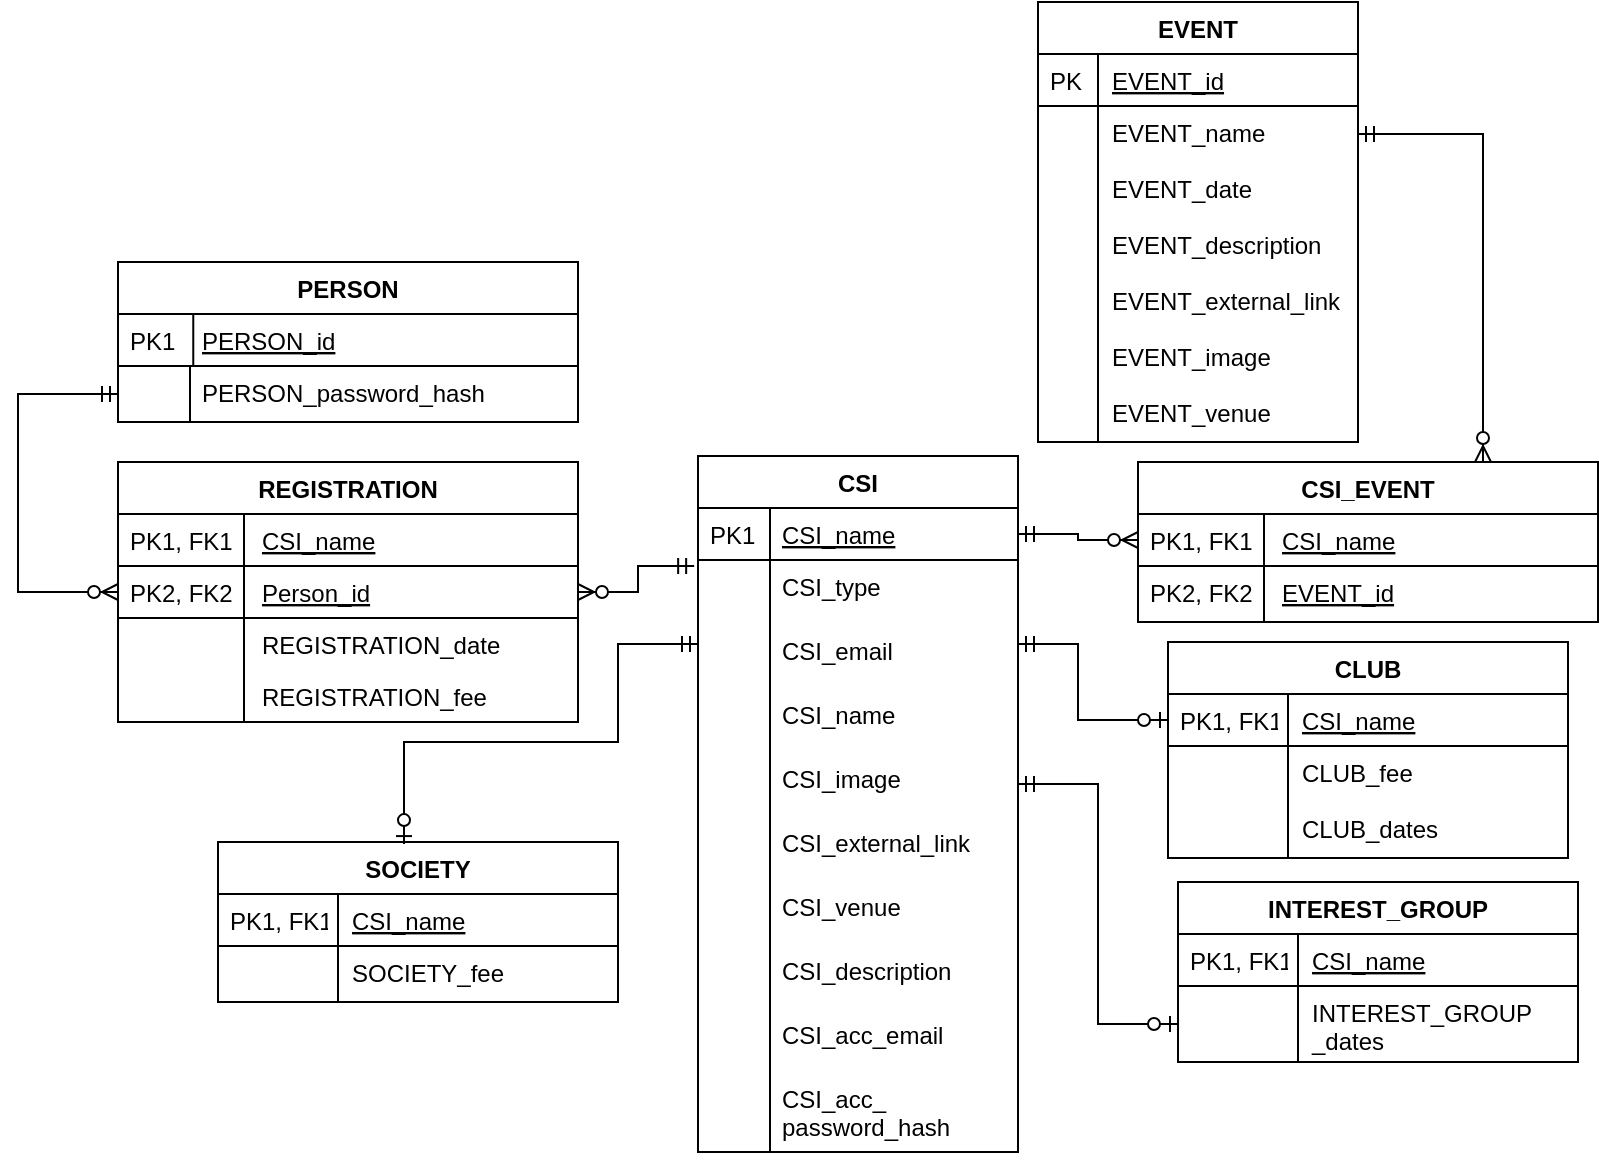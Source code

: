 <mxfile version="12.8.5" type="github">
  <diagram id="C5RBs43oDa-KdzZeNtuy" name="Page-1">
    <mxGraphModel dx="1422" dy="1931" grid="1" gridSize="10" guides="1" tooltips="1" connect="1" arrows="1" fold="1" page="1" pageScale="1" pageWidth="827" pageHeight="1169" math="0" shadow="0">
      <root>
        <mxCell id="WIyWlLk6GJQsqaUBKTNV-0" />
        <mxCell id="WIyWlLk6GJQsqaUBKTNV-1" parent="WIyWlLk6GJQsqaUBKTNV-0" />
        <mxCell id="zkfFHV4jXpPFQw0GAbJ--51" value="PERSON" style="swimlane;fontStyle=1;childLayout=stackLayout;horizontal=1;startSize=26;horizontalStack=0;resizeParent=1;resizeLast=0;collapsible=1;marginBottom=0;rounded=0;shadow=0;strokeWidth=1;" parent="WIyWlLk6GJQsqaUBKTNV-1" vertex="1">
          <mxGeometry x="190" y="20" width="230" height="80" as="geometry">
            <mxRectangle x="160" y="120" width="160" height="26" as="alternateBounds" />
          </mxGeometry>
        </mxCell>
        <mxCell id="zkfFHV4jXpPFQw0GAbJ--52" value="PERSON_id" style="shape=partialRectangle;top=0;left=0;right=0;bottom=1;align=left;verticalAlign=top;fillColor=none;spacingLeft=40;spacingRight=4;overflow=hidden;rotatable=0;points=[[0,0.5],[1,0.5]];portConstraint=eastwest;dropTarget=0;rounded=0;shadow=0;strokeWidth=1;fontStyle=4" parent="zkfFHV4jXpPFQw0GAbJ--51" vertex="1">
          <mxGeometry y="26" width="230" height="26" as="geometry" />
        </mxCell>
        <mxCell id="zkfFHV4jXpPFQw0GAbJ--53" value="PK1" style="shape=partialRectangle;top=0;left=0;bottom=0;fillColor=none;align=left;verticalAlign=top;spacingLeft=4;spacingRight=4;overflow=hidden;rotatable=0;points=[];portConstraint=eastwest;part=1;" parent="zkfFHV4jXpPFQw0GAbJ--52" vertex="1" connectable="0">
          <mxGeometry width="37.636" height="26" as="geometry" />
        </mxCell>
        <mxCell id="Wx7XCDajwe7z9MYehkAK-20" value="PERSON_password_hash" style="shape=partialRectangle;top=0;left=0;right=0;bottom=1;align=left;verticalAlign=top;fillColor=none;spacingLeft=40;spacingRight=4;overflow=hidden;rotatable=0;points=[[0,0.5],[1,0.5]];portConstraint=eastwest;dropTarget=0;rounded=0;shadow=0;strokeWidth=1;fontStyle=0" parent="zkfFHV4jXpPFQw0GAbJ--51" vertex="1">
          <mxGeometry y="52" width="230" height="28" as="geometry" />
        </mxCell>
        <mxCell id="Wx7XCDajwe7z9MYehkAK-21" value="" style="shape=partialRectangle;top=0;left=0;bottom=0;fillColor=none;align=left;verticalAlign=top;spacingLeft=4;spacingRight=4;overflow=hidden;rotatable=0;points=[];portConstraint=eastwest;part=1;" parent="Wx7XCDajwe7z9MYehkAK-20" vertex="1" connectable="0">
          <mxGeometry width="36" height="28" as="geometry" />
        </mxCell>
        <mxCell id="zkfFHV4jXpPFQw0GAbJ--56" value="CSI" style="swimlane;fontStyle=1;childLayout=stackLayout;horizontal=1;startSize=26;horizontalStack=0;resizeParent=1;resizeLast=0;collapsible=1;marginBottom=0;rounded=0;shadow=0;strokeWidth=1;" parent="WIyWlLk6GJQsqaUBKTNV-1" vertex="1">
          <mxGeometry x="480" y="117" width="160" height="348" as="geometry">
            <mxRectangle x="260" y="80" width="160" height="26" as="alternateBounds" />
          </mxGeometry>
        </mxCell>
        <mxCell id="zkfFHV4jXpPFQw0GAbJ--57" value="CSI_name" style="shape=partialRectangle;top=0;left=0;right=0;bottom=1;align=left;verticalAlign=top;fillColor=none;spacingLeft=40;spacingRight=4;overflow=hidden;rotatable=0;points=[[0,0.5],[1,0.5]];portConstraint=eastwest;dropTarget=0;rounded=0;shadow=0;strokeWidth=1;fontStyle=4" parent="zkfFHV4jXpPFQw0GAbJ--56" vertex="1">
          <mxGeometry y="26" width="160" height="26" as="geometry" />
        </mxCell>
        <mxCell id="zkfFHV4jXpPFQw0GAbJ--58" value="PK1" style="shape=partialRectangle;top=0;left=0;bottom=0;fillColor=none;align=left;verticalAlign=top;spacingLeft=4;spacingRight=4;overflow=hidden;rotatable=0;points=[];portConstraint=eastwest;part=1;" parent="zkfFHV4jXpPFQw0GAbJ--57" vertex="1" connectable="0">
          <mxGeometry width="36" height="26" as="geometry" />
        </mxCell>
        <mxCell id="Wx7XCDajwe7z9MYehkAK-47" value="CSI_type" style="shape=partialRectangle;top=0;left=0;right=0;bottom=0;align=left;verticalAlign=top;fillColor=none;spacingLeft=40;spacingRight=4;overflow=hidden;rotatable=0;points=[[0,0.5],[1,0.5]];portConstraint=eastwest;dropTarget=0;rounded=0;shadow=0;strokeWidth=1;" parent="zkfFHV4jXpPFQw0GAbJ--56" vertex="1">
          <mxGeometry y="52" width="160" height="32" as="geometry" />
        </mxCell>
        <mxCell id="Wx7XCDajwe7z9MYehkAK-48" value="" style="shape=partialRectangle;top=0;left=0;bottom=0;fillColor=none;align=left;verticalAlign=top;spacingLeft=4;spacingRight=4;overflow=hidden;rotatable=0;points=[];portConstraint=eastwest;part=1;" parent="Wx7XCDajwe7z9MYehkAK-47" vertex="1" connectable="0">
          <mxGeometry width="36" height="32" as="geometry" />
        </mxCell>
        <mxCell id="058RNXt2RDydTSip1yyi-6" value="CSI_email" style="shape=partialRectangle;top=0;left=0;right=0;bottom=0;align=left;verticalAlign=top;fillColor=none;spacingLeft=40;spacingRight=4;overflow=hidden;rotatable=0;points=[[0,0.5],[1,0.5]];portConstraint=eastwest;dropTarget=0;rounded=0;shadow=0;strokeWidth=1;" parent="zkfFHV4jXpPFQw0GAbJ--56" vertex="1">
          <mxGeometry y="84" width="160" height="32" as="geometry" />
        </mxCell>
        <mxCell id="058RNXt2RDydTSip1yyi-7" value="" style="shape=partialRectangle;top=0;left=0;bottom=0;fillColor=none;align=left;verticalAlign=top;spacingLeft=4;spacingRight=4;overflow=hidden;rotatable=0;points=[];portConstraint=eastwest;part=1;" parent="058RNXt2RDydTSip1yyi-6" vertex="1" connectable="0">
          <mxGeometry width="36" height="32" as="geometry" />
        </mxCell>
        <mxCell id="058RNXt2RDydTSip1yyi-8" value="CSI_name" style="shape=partialRectangle;top=0;left=0;right=0;bottom=0;align=left;verticalAlign=top;fillColor=none;spacingLeft=40;spacingRight=4;overflow=hidden;rotatable=0;points=[[0,0.5],[1,0.5]];portConstraint=eastwest;dropTarget=0;rounded=0;shadow=0;strokeWidth=1;" parent="zkfFHV4jXpPFQw0GAbJ--56" vertex="1">
          <mxGeometry y="116" width="160" height="32" as="geometry" />
        </mxCell>
        <mxCell id="058RNXt2RDydTSip1yyi-9" value="" style="shape=partialRectangle;top=0;left=0;bottom=0;fillColor=none;align=left;verticalAlign=top;spacingLeft=4;spacingRight=4;overflow=hidden;rotatable=0;points=[];portConstraint=eastwest;part=1;" parent="058RNXt2RDydTSip1yyi-8" vertex="1" connectable="0">
          <mxGeometry width="36" height="32" as="geometry" />
        </mxCell>
        <mxCell id="058RNXt2RDydTSip1yyi-10" value="CSI_image" style="shape=partialRectangle;top=0;left=0;right=0;bottom=0;align=left;verticalAlign=top;fillColor=none;spacingLeft=40;spacingRight=4;overflow=hidden;rotatable=0;points=[[0,0.5],[1,0.5]];portConstraint=eastwest;dropTarget=0;rounded=0;shadow=0;strokeWidth=1;" parent="zkfFHV4jXpPFQw0GAbJ--56" vertex="1">
          <mxGeometry y="148" width="160" height="32" as="geometry" />
        </mxCell>
        <mxCell id="058RNXt2RDydTSip1yyi-11" value="" style="shape=partialRectangle;top=0;left=0;bottom=0;fillColor=none;align=left;verticalAlign=top;spacingLeft=4;spacingRight=4;overflow=hidden;rotatable=0;points=[];portConstraint=eastwest;part=1;" parent="058RNXt2RDydTSip1yyi-10" vertex="1" connectable="0">
          <mxGeometry width="36" height="32" as="geometry" />
        </mxCell>
        <mxCell id="058RNXt2RDydTSip1yyi-12" value="CSI_external_link" style="shape=partialRectangle;top=0;left=0;right=0;bottom=0;align=left;verticalAlign=top;fillColor=none;spacingLeft=40;spacingRight=4;overflow=hidden;rotatable=0;points=[[0,0.5],[1,0.5]];portConstraint=eastwest;dropTarget=0;rounded=0;shadow=0;strokeWidth=1;" parent="zkfFHV4jXpPFQw0GAbJ--56" vertex="1">
          <mxGeometry y="180" width="160" height="32" as="geometry" />
        </mxCell>
        <mxCell id="058RNXt2RDydTSip1yyi-13" value="" style="shape=partialRectangle;top=0;left=0;bottom=0;fillColor=none;align=left;verticalAlign=top;spacingLeft=4;spacingRight=4;overflow=hidden;rotatable=0;points=[];portConstraint=eastwest;part=1;" parent="058RNXt2RDydTSip1yyi-12" vertex="1" connectable="0">
          <mxGeometry width="36" height="32" as="geometry" />
        </mxCell>
        <mxCell id="058RNXt2RDydTSip1yyi-14" value="CSI_venue" style="shape=partialRectangle;top=0;left=0;right=0;bottom=0;align=left;verticalAlign=top;fillColor=none;spacingLeft=40;spacingRight=4;overflow=hidden;rotatable=0;points=[[0,0.5],[1,0.5]];portConstraint=eastwest;dropTarget=0;rounded=0;shadow=0;strokeWidth=1;" parent="zkfFHV4jXpPFQw0GAbJ--56" vertex="1">
          <mxGeometry y="212" width="160" height="32" as="geometry" />
        </mxCell>
        <mxCell id="058RNXt2RDydTSip1yyi-15" value="" style="shape=partialRectangle;top=0;left=0;bottom=0;fillColor=none;align=left;verticalAlign=top;spacingLeft=4;spacingRight=4;overflow=hidden;rotatable=0;points=[];portConstraint=eastwest;part=1;" parent="058RNXt2RDydTSip1yyi-14" vertex="1" connectable="0">
          <mxGeometry width="36" height="32" as="geometry" />
        </mxCell>
        <mxCell id="058RNXt2RDydTSip1yyi-16" value="CSI_description" style="shape=partialRectangle;top=0;left=0;right=0;bottom=0;align=left;verticalAlign=top;fillColor=none;spacingLeft=40;spacingRight=4;overflow=hidden;rotatable=0;points=[[0,0.5],[1,0.5]];portConstraint=eastwest;dropTarget=0;rounded=0;shadow=0;strokeWidth=1;" parent="zkfFHV4jXpPFQw0GAbJ--56" vertex="1">
          <mxGeometry y="244" width="160" height="32" as="geometry" />
        </mxCell>
        <mxCell id="058RNXt2RDydTSip1yyi-17" value="" style="shape=partialRectangle;top=0;left=0;bottom=0;fillColor=none;align=left;verticalAlign=top;spacingLeft=4;spacingRight=4;overflow=hidden;rotatable=0;points=[];portConstraint=eastwest;part=1;" parent="058RNXt2RDydTSip1yyi-16" vertex="1" connectable="0">
          <mxGeometry width="36" height="32" as="geometry" />
        </mxCell>
        <mxCell id="aq5DF6hh0ykswpHQfDKr-2" value="CSI_acc_email" style="shape=partialRectangle;top=0;left=0;right=0;bottom=0;align=left;verticalAlign=top;fillColor=none;spacingLeft=40;spacingRight=4;overflow=hidden;rotatable=0;points=[[0,0.5],[1,0.5]];portConstraint=eastwest;dropTarget=0;rounded=0;shadow=0;strokeWidth=1;" parent="zkfFHV4jXpPFQw0GAbJ--56" vertex="1">
          <mxGeometry y="276" width="160" height="32" as="geometry" />
        </mxCell>
        <mxCell id="aq5DF6hh0ykswpHQfDKr-3" value="" style="shape=partialRectangle;top=0;left=0;bottom=0;fillColor=none;align=left;verticalAlign=top;spacingLeft=4;spacingRight=4;overflow=hidden;rotatable=0;points=[];portConstraint=eastwest;part=1;" parent="aq5DF6hh0ykswpHQfDKr-2" vertex="1" connectable="0">
          <mxGeometry width="36" height="32" as="geometry" />
        </mxCell>
        <mxCell id="aq5DF6hh0ykswpHQfDKr-0" value="CSI_acc_&#xa;password_hash" style="shape=partialRectangle;top=0;left=0;right=0;bottom=0;align=left;verticalAlign=top;fillColor=none;spacingLeft=40;spacingRight=4;overflow=hidden;rotatable=0;points=[[0,0.5],[1,0.5]];portConstraint=eastwest;dropTarget=0;rounded=0;shadow=0;strokeWidth=1;" parent="zkfFHV4jXpPFQw0GAbJ--56" vertex="1">
          <mxGeometry y="308" width="160" height="40" as="geometry" />
        </mxCell>
        <mxCell id="aq5DF6hh0ykswpHQfDKr-1" value="" style="shape=partialRectangle;top=0;left=0;bottom=0;fillColor=none;align=left;verticalAlign=top;spacingLeft=4;spacingRight=4;overflow=hidden;rotatable=0;points=[];portConstraint=eastwest;part=1;" parent="aq5DF6hh0ykswpHQfDKr-0" vertex="1" connectable="0">
          <mxGeometry width="36" height="40" as="geometry" />
        </mxCell>
        <mxCell id="zkfFHV4jXpPFQw0GAbJ--64" value="INTEREST_GROUP" style="swimlane;fontStyle=1;childLayout=stackLayout;horizontal=1;startSize=26;horizontalStack=0;resizeParent=1;resizeLast=0;collapsible=1;marginBottom=0;rounded=0;shadow=0;strokeWidth=1;" parent="WIyWlLk6GJQsqaUBKTNV-1" vertex="1">
          <mxGeometry x="720" y="330" width="200" height="90" as="geometry">
            <mxRectangle x="260" y="270" width="160" height="26" as="alternateBounds" />
          </mxGeometry>
        </mxCell>
        <mxCell id="zkfFHV4jXpPFQw0GAbJ--65" value="CSI_name" style="shape=partialRectangle;top=0;left=0;right=0;bottom=1;align=left;verticalAlign=top;fillColor=none;spacingLeft=65;spacingRight=4;overflow=hidden;rotatable=0;points=[[0,0.5],[1,0.5]];portConstraint=eastwest;dropTarget=0;rounded=0;shadow=0;strokeWidth=1;fontStyle=4" parent="zkfFHV4jXpPFQw0GAbJ--64" vertex="1">
          <mxGeometry y="26" width="200" height="26" as="geometry" />
        </mxCell>
        <mxCell id="zkfFHV4jXpPFQw0GAbJ--66" value="PK1, FK1" style="shape=partialRectangle;top=0;left=0;bottom=0;fillColor=none;align=left;verticalAlign=top;spacingLeft=4;spacingRight=4;overflow=hidden;rotatable=0;points=[];portConstraint=eastwest;part=1;" parent="zkfFHV4jXpPFQw0GAbJ--65" vertex="1" connectable="0">
          <mxGeometry width="60" height="26" as="geometry" />
        </mxCell>
        <mxCell id="zkfFHV4jXpPFQw0GAbJ--67" value="INTEREST_GROUP&#xa;_dates" style="shape=partialRectangle;top=0;left=0;right=0;bottom=0;align=left;verticalAlign=top;fillColor=none;spacingLeft=65;spacingRight=4;overflow=hidden;rotatable=0;points=[[0,0.5],[1,0.5]];portConstraint=eastwest;dropTarget=0;rounded=0;shadow=0;strokeWidth=1;" parent="zkfFHV4jXpPFQw0GAbJ--64" vertex="1">
          <mxGeometry y="52" width="200" height="38" as="geometry" />
        </mxCell>
        <mxCell id="zkfFHV4jXpPFQw0GAbJ--68" value="" style="shape=partialRectangle;top=0;left=0;bottom=0;fillColor=none;align=left;verticalAlign=top;spacingLeft=4;spacingRight=4;overflow=hidden;rotatable=0;points=[];portConstraint=eastwest;part=1;" parent="zkfFHV4jXpPFQw0GAbJ--67" vertex="1" connectable="0">
          <mxGeometry width="60" height="38" as="geometry" />
        </mxCell>
        <mxCell id="Wx7XCDajwe7z9MYehkAK-22" value="REGISTRATION" style="swimlane;fontStyle=1;childLayout=stackLayout;horizontal=1;startSize=26;horizontalStack=0;resizeParent=1;resizeLast=0;collapsible=1;marginBottom=0;rounded=0;shadow=0;strokeWidth=1;" parent="WIyWlLk6GJQsqaUBKTNV-1" vertex="1">
          <mxGeometry x="190" y="120" width="230" height="130" as="geometry">
            <mxRectangle x="160" y="120" width="160" height="26" as="alternateBounds" />
          </mxGeometry>
        </mxCell>
        <mxCell id="Wx7XCDajwe7z9MYehkAK-23" value="CSI_name" style="shape=partialRectangle;top=0;left=0;right=0;bottom=1;align=left;verticalAlign=top;fillColor=none;spacingLeft=70;spacingRight=4;overflow=hidden;rotatable=0;points=[[0,0.5],[1,0.5]];portConstraint=eastwest;dropTarget=0;rounded=0;shadow=0;strokeWidth=1;fontStyle=4" parent="Wx7XCDajwe7z9MYehkAK-22" vertex="1">
          <mxGeometry y="26" width="230" height="26" as="geometry" />
        </mxCell>
        <mxCell id="Wx7XCDajwe7z9MYehkAK-24" value="PK1, FK1" style="shape=partialRectangle;top=0;left=0;bottom=0;fillColor=none;align=left;verticalAlign=top;spacingLeft=4;spacingRight=4;overflow=hidden;rotatable=0;points=[];portConstraint=eastwest;part=1;" parent="Wx7XCDajwe7z9MYehkAK-23" vertex="1" connectable="0">
          <mxGeometry width="63" height="26" as="geometry" />
        </mxCell>
        <mxCell id="Wx7XCDajwe7z9MYehkAK-29" value="Person_id" style="shape=partialRectangle;top=0;left=0;right=0;bottom=1;align=left;verticalAlign=top;fillColor=none;spacingLeft=70;spacingRight=4;overflow=hidden;rotatable=0;points=[[0,0.5],[1,0.5]];portConstraint=eastwest;dropTarget=0;rounded=0;shadow=0;strokeWidth=1;fontStyle=4" parent="Wx7XCDajwe7z9MYehkAK-22" vertex="1">
          <mxGeometry y="52" width="230" height="26" as="geometry" />
        </mxCell>
        <mxCell id="Wx7XCDajwe7z9MYehkAK-30" value="PK2, FK2" style="shape=partialRectangle;top=0;left=0;bottom=0;fillColor=none;align=left;verticalAlign=top;spacingLeft=4;spacingRight=4;overflow=hidden;rotatable=0;points=[];portConstraint=eastwest;part=1;" parent="Wx7XCDajwe7z9MYehkAK-29" vertex="1" connectable="0">
          <mxGeometry width="63" height="26" as="geometry" />
        </mxCell>
        <mxCell id="Wx7XCDajwe7z9MYehkAK-25" value="REGISTRATION_date" style="shape=partialRectangle;top=0;left=0;right=0;bottom=0;align=left;verticalAlign=top;fillColor=none;spacingLeft=70;spacingRight=4;overflow=hidden;rotatable=0;points=[[0,0.5],[1,0.5]];portConstraint=eastwest;dropTarget=0;rounded=0;shadow=0;strokeWidth=1;" parent="Wx7XCDajwe7z9MYehkAK-22" vertex="1">
          <mxGeometry y="78" width="230" height="26" as="geometry" />
        </mxCell>
        <mxCell id="Wx7XCDajwe7z9MYehkAK-26" value="" style="shape=partialRectangle;top=0;left=0;bottom=0;fillColor=none;align=left;verticalAlign=top;spacingLeft=4;spacingRight=4;overflow=hidden;rotatable=0;points=[];portConstraint=eastwest;part=1;" parent="Wx7XCDajwe7z9MYehkAK-25" vertex="1" connectable="0">
          <mxGeometry width="63" height="26" as="geometry" />
        </mxCell>
        <mxCell id="058RNXt2RDydTSip1yyi-21" value="REGISTRATION_fee" style="shape=partialRectangle;top=0;left=0;right=0;bottom=0;align=left;verticalAlign=top;fillColor=none;spacingLeft=70;spacingRight=4;overflow=hidden;rotatable=0;points=[[0,0.5],[1,0.5]];portConstraint=eastwest;dropTarget=0;rounded=0;shadow=0;strokeWidth=1;" parent="Wx7XCDajwe7z9MYehkAK-22" vertex="1">
          <mxGeometry y="104" width="230" height="26" as="geometry" />
        </mxCell>
        <mxCell id="058RNXt2RDydTSip1yyi-22" value="" style="shape=partialRectangle;top=0;left=0;bottom=0;fillColor=none;align=left;verticalAlign=top;spacingLeft=4;spacingRight=4;overflow=hidden;rotatable=0;points=[];portConstraint=eastwest;part=1;" parent="058RNXt2RDydTSip1yyi-21" vertex="1" connectable="0">
          <mxGeometry width="63" height="26" as="geometry" />
        </mxCell>
        <mxCell id="Wx7XCDajwe7z9MYehkAK-35" style="edgeStyle=orthogonalEdgeStyle;rounded=0;orthogonalLoop=1;jettySize=auto;html=1;exitX=1;exitY=0.5;exitDx=0;exitDy=0;entryX=-0.012;entryY=1.115;entryDx=0;entryDy=0;entryPerimeter=0;startArrow=ERzeroToMany;startFill=1;endArrow=ERmandOne;endFill=0;" parent="WIyWlLk6GJQsqaUBKTNV-1" source="Wx7XCDajwe7z9MYehkAK-29" target="zkfFHV4jXpPFQw0GAbJ--57" edge="1">
          <mxGeometry relative="1" as="geometry" />
        </mxCell>
        <mxCell id="Wx7XCDajwe7z9MYehkAK-36" value="SOCIETY" style="swimlane;fontStyle=1;childLayout=stackLayout;horizontal=1;startSize=26;horizontalStack=0;resizeParent=1;resizeLast=0;collapsible=1;marginBottom=0;rounded=0;shadow=0;strokeWidth=1;" parent="WIyWlLk6GJQsqaUBKTNV-1" vertex="1">
          <mxGeometry x="240" y="310" width="200" height="80" as="geometry">
            <mxRectangle x="260" y="270" width="160" height="26" as="alternateBounds" />
          </mxGeometry>
        </mxCell>
        <mxCell id="Wx7XCDajwe7z9MYehkAK-37" value="CSI_name" style="shape=partialRectangle;top=0;left=0;right=0;bottom=1;align=left;verticalAlign=top;fillColor=none;spacingLeft=65;spacingRight=4;overflow=hidden;rotatable=0;points=[[0,0.5],[1,0.5]];portConstraint=eastwest;dropTarget=0;rounded=0;shadow=0;strokeWidth=1;fontStyle=4" parent="Wx7XCDajwe7z9MYehkAK-36" vertex="1">
          <mxGeometry y="26" width="200" height="26" as="geometry" />
        </mxCell>
        <mxCell id="Wx7XCDajwe7z9MYehkAK-38" value="PK1, FK1" style="shape=partialRectangle;top=0;left=0;bottom=0;fillColor=none;align=left;verticalAlign=top;spacingLeft=4;spacingRight=4;overflow=hidden;rotatable=0;points=[];portConstraint=eastwest;part=1;" parent="Wx7XCDajwe7z9MYehkAK-37" vertex="1" connectable="0">
          <mxGeometry width="60" height="26" as="geometry" />
        </mxCell>
        <mxCell id="Wx7XCDajwe7z9MYehkAK-39" value="SOCIETY_fee" style="shape=partialRectangle;top=0;left=0;right=0;bottom=0;align=left;verticalAlign=top;fillColor=none;spacingLeft=65;spacingRight=4;overflow=hidden;rotatable=0;points=[[0,0.5],[1,0.5]];portConstraint=eastwest;dropTarget=0;rounded=0;shadow=0;strokeWidth=1;" parent="Wx7XCDajwe7z9MYehkAK-36" vertex="1">
          <mxGeometry y="52" width="200" height="28" as="geometry" />
        </mxCell>
        <mxCell id="Wx7XCDajwe7z9MYehkAK-40" value="" style="shape=partialRectangle;top=0;left=0;bottom=0;fillColor=none;align=left;verticalAlign=top;spacingLeft=4;spacingRight=4;overflow=hidden;rotatable=0;points=[];portConstraint=eastwest;part=1;" parent="Wx7XCDajwe7z9MYehkAK-39" vertex="1" connectable="0">
          <mxGeometry width="60" height="28" as="geometry" />
        </mxCell>
        <mxCell id="Wx7XCDajwe7z9MYehkAK-41" style="edgeStyle=orthogonalEdgeStyle;rounded=0;orthogonalLoop=1;jettySize=auto;html=1;entryX=0.465;entryY=0.013;entryDx=0;entryDy=0;entryPerimeter=0;startArrow=ERmandOne;startFill=0;endArrow=ERzeroToOne;endFill=1;" parent="WIyWlLk6GJQsqaUBKTNV-1" target="Wx7XCDajwe7z9MYehkAK-36" edge="1">
          <mxGeometry relative="1" as="geometry">
            <Array as="points">
              <mxPoint x="440" y="211" />
              <mxPoint x="440" y="260" />
              <mxPoint x="333" y="260" />
            </Array>
            <mxPoint x="480" y="211" as="sourcePoint" />
          </mxGeometry>
        </mxCell>
        <mxCell id="Wx7XCDajwe7z9MYehkAK-42" value="CLUB" style="swimlane;fontStyle=1;childLayout=stackLayout;horizontal=1;startSize=26;horizontalStack=0;resizeParent=1;resizeLast=0;collapsible=1;marginBottom=0;rounded=0;shadow=0;strokeWidth=1;" parent="WIyWlLk6GJQsqaUBKTNV-1" vertex="1">
          <mxGeometry x="715" y="210" width="200" height="108" as="geometry">
            <mxRectangle x="260" y="270" width="160" height="26" as="alternateBounds" />
          </mxGeometry>
        </mxCell>
        <mxCell id="Wx7XCDajwe7z9MYehkAK-43" value="CSI_name" style="shape=partialRectangle;top=0;left=0;right=0;bottom=1;align=left;verticalAlign=top;fillColor=none;spacingLeft=65;spacingRight=4;overflow=hidden;rotatable=0;points=[[0,0.5],[1,0.5]];portConstraint=eastwest;dropTarget=0;rounded=0;shadow=0;strokeWidth=1;fontStyle=4" parent="Wx7XCDajwe7z9MYehkAK-42" vertex="1">
          <mxGeometry y="26" width="200" height="26" as="geometry" />
        </mxCell>
        <mxCell id="Wx7XCDajwe7z9MYehkAK-44" value="PK1, FK1" style="shape=partialRectangle;top=0;left=0;bottom=0;fillColor=none;align=left;verticalAlign=top;spacingLeft=4;spacingRight=4;overflow=hidden;rotatable=0;points=[];portConstraint=eastwest;part=1;" parent="Wx7XCDajwe7z9MYehkAK-43" vertex="1" connectable="0">
          <mxGeometry width="60" height="26" as="geometry" />
        </mxCell>
        <mxCell id="Wx7XCDajwe7z9MYehkAK-45" value="CLUB_fee" style="shape=partialRectangle;top=0;left=0;right=0;bottom=0;align=left;verticalAlign=top;fillColor=none;spacingLeft=65;spacingRight=4;overflow=hidden;rotatable=0;points=[[0,0.5],[1,0.5]];portConstraint=eastwest;dropTarget=0;rounded=0;shadow=0;strokeWidth=1;" parent="Wx7XCDajwe7z9MYehkAK-42" vertex="1">
          <mxGeometry y="52" width="200" height="28" as="geometry" />
        </mxCell>
        <mxCell id="Wx7XCDajwe7z9MYehkAK-46" value="" style="shape=partialRectangle;top=0;left=0;bottom=0;fillColor=none;align=left;verticalAlign=top;spacingLeft=4;spacingRight=4;overflow=hidden;rotatable=0;points=[];portConstraint=eastwest;part=1;" parent="Wx7XCDajwe7z9MYehkAK-45" vertex="1" connectable="0">
          <mxGeometry width="60" height="28" as="geometry" />
        </mxCell>
        <mxCell id="058RNXt2RDydTSip1yyi-18" value="CLUB_dates" style="shape=partialRectangle;top=0;left=0;right=0;bottom=0;align=left;verticalAlign=top;fillColor=none;spacingLeft=65;spacingRight=4;overflow=hidden;rotatable=0;points=[[0,0.5],[1,0.5]];portConstraint=eastwest;dropTarget=0;rounded=0;shadow=0;strokeWidth=1;" parent="Wx7XCDajwe7z9MYehkAK-42" vertex="1">
          <mxGeometry y="80" width="200" height="28" as="geometry" />
        </mxCell>
        <mxCell id="058RNXt2RDydTSip1yyi-19" value="" style="shape=partialRectangle;top=0;left=0;bottom=0;fillColor=none;align=left;verticalAlign=top;spacingLeft=4;spacingRight=4;overflow=hidden;rotatable=0;points=[];portConstraint=eastwest;part=1;" parent="058RNXt2RDydTSip1yyi-18" vertex="1" connectable="0">
          <mxGeometry width="60" height="28" as="geometry" />
        </mxCell>
        <mxCell id="Wx7XCDajwe7z9MYehkAK-49" style="edgeStyle=orthogonalEdgeStyle;rounded=0;orthogonalLoop=1;jettySize=auto;html=1;entryX=0;entryY=0.5;entryDx=0;entryDy=0;startArrow=ERmandOne;startFill=0;endArrow=ERzeroToOne;endFill=1;" parent="WIyWlLk6GJQsqaUBKTNV-1" target="Wx7XCDajwe7z9MYehkAK-43" edge="1">
          <mxGeometry relative="1" as="geometry">
            <Array as="points">
              <mxPoint x="640" y="211" />
              <mxPoint x="670" y="211" />
              <mxPoint x="670" y="249" />
            </Array>
            <mxPoint x="640" y="211" as="sourcePoint" />
          </mxGeometry>
        </mxCell>
        <mxCell id="Wx7XCDajwe7z9MYehkAK-50" value="EVENT" style="swimlane;fontStyle=1;childLayout=stackLayout;horizontal=1;startSize=26;horizontalStack=0;resizeParent=1;resizeLast=0;collapsible=1;marginBottom=0;rounded=0;shadow=0;strokeWidth=1;" parent="WIyWlLk6GJQsqaUBKTNV-1" vertex="1">
          <mxGeometry x="650" y="-110" width="160" height="220" as="geometry">
            <mxRectangle x="260" y="270" width="160" height="26" as="alternateBounds" />
          </mxGeometry>
        </mxCell>
        <mxCell id="Wx7XCDajwe7z9MYehkAK-51" value="EVENT_id" style="shape=partialRectangle;top=0;left=0;right=0;bottom=1;align=left;verticalAlign=top;fillColor=none;spacingLeft=35;spacingRight=4;overflow=hidden;rotatable=0;points=[[0,0.5],[1,0.5]];portConstraint=eastwest;dropTarget=0;rounded=0;shadow=0;strokeWidth=1;fontStyle=4" parent="Wx7XCDajwe7z9MYehkAK-50" vertex="1">
          <mxGeometry y="26" width="160" height="26" as="geometry" />
        </mxCell>
        <mxCell id="Wx7XCDajwe7z9MYehkAK-52" value="PK" style="shape=partialRectangle;top=0;left=0;bottom=0;fillColor=none;align=left;verticalAlign=top;spacingLeft=4;spacingRight=4;overflow=hidden;rotatable=0;points=[];portConstraint=eastwest;part=1;" parent="Wx7XCDajwe7z9MYehkAK-51" vertex="1" connectable="0">
          <mxGeometry width="30" height="26" as="geometry" />
        </mxCell>
        <mxCell id="Wx7XCDajwe7z9MYehkAK-53" value="EVENT_name" style="shape=partialRectangle;top=0;left=0;right=0;bottom=0;align=left;verticalAlign=top;fillColor=none;spacingLeft=35;spacingRight=4;overflow=hidden;rotatable=0;points=[[0,0.5],[1,0.5]];portConstraint=eastwest;dropTarget=0;rounded=0;shadow=0;strokeWidth=1;" parent="Wx7XCDajwe7z9MYehkAK-50" vertex="1">
          <mxGeometry y="52" width="160" height="28" as="geometry" />
        </mxCell>
        <mxCell id="Wx7XCDajwe7z9MYehkAK-54" value="" style="shape=partialRectangle;top=0;left=0;bottom=0;fillColor=none;align=left;verticalAlign=top;spacingLeft=4;spacingRight=4;overflow=hidden;rotatable=0;points=[];portConstraint=eastwest;part=1;" parent="Wx7XCDajwe7z9MYehkAK-53" vertex="1" connectable="0">
          <mxGeometry width="30" height="28" as="geometry" />
        </mxCell>
        <mxCell id="Wx7XCDajwe7z9MYehkAK-56" value="EVENT_date" style="shape=partialRectangle;top=0;left=0;right=0;bottom=0;align=left;verticalAlign=top;fillColor=none;spacingLeft=35;spacingRight=4;overflow=hidden;rotatable=0;points=[[0,0.5],[1,0.5]];portConstraint=eastwest;dropTarget=0;rounded=0;shadow=0;strokeWidth=1;" parent="Wx7XCDajwe7z9MYehkAK-50" vertex="1">
          <mxGeometry y="80" width="160" height="28" as="geometry" />
        </mxCell>
        <mxCell id="Wx7XCDajwe7z9MYehkAK-57" value="" style="shape=partialRectangle;top=0;left=0;bottom=0;fillColor=none;align=left;verticalAlign=top;spacingLeft=4;spacingRight=4;overflow=hidden;rotatable=0;points=[];portConstraint=eastwest;part=1;" parent="Wx7XCDajwe7z9MYehkAK-56" vertex="1" connectable="0">
          <mxGeometry width="30" height="28" as="geometry" />
        </mxCell>
        <mxCell id="058RNXt2RDydTSip1yyi-0" value="EVENT_description" style="shape=partialRectangle;top=0;left=0;right=0;bottom=0;align=left;verticalAlign=top;fillColor=none;spacingLeft=35;spacingRight=4;overflow=hidden;rotatable=0;points=[[0,0.5],[1,0.5]];portConstraint=eastwest;dropTarget=0;rounded=0;shadow=0;strokeWidth=1;" parent="Wx7XCDajwe7z9MYehkAK-50" vertex="1">
          <mxGeometry y="108" width="160" height="28" as="geometry" />
        </mxCell>
        <mxCell id="058RNXt2RDydTSip1yyi-1" value="" style="shape=partialRectangle;top=0;left=0;bottom=0;fillColor=none;align=left;verticalAlign=top;spacingLeft=4;spacingRight=4;overflow=hidden;rotatable=0;points=[];portConstraint=eastwest;part=1;" parent="058RNXt2RDydTSip1yyi-0" vertex="1" connectable="0">
          <mxGeometry width="30" height="28" as="geometry" />
        </mxCell>
        <mxCell id="058RNXt2RDydTSip1yyi-2" value="EVENT_external_link" style="shape=partialRectangle;top=0;left=0;right=0;bottom=0;align=left;verticalAlign=top;fillColor=none;spacingLeft=35;spacingRight=4;overflow=hidden;rotatable=0;points=[[0,0.5],[1,0.5]];portConstraint=eastwest;dropTarget=0;rounded=0;shadow=0;strokeWidth=1;" parent="Wx7XCDajwe7z9MYehkAK-50" vertex="1">
          <mxGeometry y="136" width="160" height="28" as="geometry" />
        </mxCell>
        <mxCell id="058RNXt2RDydTSip1yyi-3" value="" style="shape=partialRectangle;top=0;left=0;bottom=0;fillColor=none;align=left;verticalAlign=top;spacingLeft=4;spacingRight=4;overflow=hidden;rotatable=0;points=[];portConstraint=eastwest;part=1;" parent="058RNXt2RDydTSip1yyi-2" vertex="1" connectable="0">
          <mxGeometry width="30" height="28" as="geometry" />
        </mxCell>
        <mxCell id="058RNXt2RDydTSip1yyi-4" value="EVENT_image" style="shape=partialRectangle;top=0;left=0;right=0;bottom=0;align=left;verticalAlign=top;fillColor=none;spacingLeft=35;spacingRight=4;overflow=hidden;rotatable=0;points=[[0,0.5],[1,0.5]];portConstraint=eastwest;dropTarget=0;rounded=0;shadow=0;strokeWidth=1;" parent="Wx7XCDajwe7z9MYehkAK-50" vertex="1">
          <mxGeometry y="164" width="160" height="28" as="geometry" />
        </mxCell>
        <mxCell id="058RNXt2RDydTSip1yyi-5" value="" style="shape=partialRectangle;top=0;left=0;bottom=0;fillColor=none;align=left;verticalAlign=top;spacingLeft=4;spacingRight=4;overflow=hidden;rotatable=0;points=[];portConstraint=eastwest;part=1;" parent="058RNXt2RDydTSip1yyi-4" vertex="1" connectable="0">
          <mxGeometry width="30" height="28" as="geometry" />
        </mxCell>
        <mxCell id="058RNXt2RDydTSip1yyi-23" value="EVENT_venue" style="shape=partialRectangle;top=0;left=0;right=0;bottom=0;align=left;verticalAlign=top;fillColor=none;spacingLeft=35;spacingRight=4;overflow=hidden;rotatable=0;points=[[0,0.5],[1,0.5]];portConstraint=eastwest;dropTarget=0;rounded=0;shadow=0;strokeWidth=1;" parent="Wx7XCDajwe7z9MYehkAK-50" vertex="1">
          <mxGeometry y="192" width="160" height="28" as="geometry" />
        </mxCell>
        <mxCell id="058RNXt2RDydTSip1yyi-24" value="" style="shape=partialRectangle;top=0;left=0;bottom=0;fillColor=none;align=left;verticalAlign=top;spacingLeft=4;spacingRight=4;overflow=hidden;rotatable=0;points=[];portConstraint=eastwest;part=1;" parent="058RNXt2RDydTSip1yyi-23" vertex="1" connectable="0">
          <mxGeometry width="30" height="28" as="geometry" />
        </mxCell>
        <mxCell id="Wx7XCDajwe7z9MYehkAK-55" style="edgeStyle=orthogonalEdgeStyle;rounded=0;orthogonalLoop=1;jettySize=auto;html=1;exitX=0;exitY=0.5;exitDx=0;exitDy=0;entryX=0;entryY=0.5;entryDx=0;entryDy=0;startArrow=ERmandOne;startFill=0;endArrow=ERzeroToMany;endFill=1;" parent="WIyWlLk6GJQsqaUBKTNV-1" source="Wx7XCDajwe7z9MYehkAK-20" target="Wx7XCDajwe7z9MYehkAK-29" edge="1">
          <mxGeometry relative="1" as="geometry">
            <Array as="points">
              <mxPoint x="140" y="86" />
              <mxPoint x="140" y="185" />
            </Array>
          </mxGeometry>
        </mxCell>
        <mxCell id="Wx7XCDajwe7z9MYehkAK-74" style="edgeStyle=orthogonalEdgeStyle;rounded=0;orthogonalLoop=1;jettySize=auto;html=1;exitX=0.75;exitY=0;exitDx=0;exitDy=0;entryX=1;entryY=0.5;entryDx=0;entryDy=0;startArrow=ERzeroToMany;startFill=1;endArrow=ERmandOne;endFill=0;" parent="WIyWlLk6GJQsqaUBKTNV-1" source="Wx7XCDajwe7z9MYehkAK-65" target="Wx7XCDajwe7z9MYehkAK-53" edge="1">
          <mxGeometry relative="1" as="geometry" />
        </mxCell>
        <mxCell id="Wx7XCDajwe7z9MYehkAK-65" value="CSI_EVENT" style="swimlane;fontStyle=1;childLayout=stackLayout;horizontal=1;startSize=26;horizontalStack=0;resizeParent=1;resizeLast=0;collapsible=1;marginBottom=0;rounded=0;shadow=0;strokeWidth=1;" parent="WIyWlLk6GJQsqaUBKTNV-1" vertex="1">
          <mxGeometry x="700" y="120" width="230" height="80" as="geometry">
            <mxRectangle x="160" y="120" width="160" height="26" as="alternateBounds" />
          </mxGeometry>
        </mxCell>
        <mxCell id="Wx7XCDajwe7z9MYehkAK-66" value="CSI_name" style="shape=partialRectangle;top=0;left=0;right=0;bottom=1;align=left;verticalAlign=top;fillColor=none;spacingLeft=70;spacingRight=4;overflow=hidden;rotatable=0;points=[[0,0.5],[1,0.5]];portConstraint=eastwest;dropTarget=0;rounded=0;shadow=0;strokeWidth=1;fontStyle=4" parent="Wx7XCDajwe7z9MYehkAK-65" vertex="1">
          <mxGeometry y="26" width="230" height="26" as="geometry" />
        </mxCell>
        <mxCell id="Wx7XCDajwe7z9MYehkAK-67" value="PK1, FK1" style="shape=partialRectangle;top=0;left=0;bottom=0;fillColor=none;align=left;verticalAlign=top;spacingLeft=4;spacingRight=4;overflow=hidden;rotatable=0;points=[];portConstraint=eastwest;part=1;" parent="Wx7XCDajwe7z9MYehkAK-66" vertex="1" connectable="0">
          <mxGeometry width="63" height="26" as="geometry" />
        </mxCell>
        <mxCell id="Wx7XCDajwe7z9MYehkAK-70" value="EVENT_id" style="shape=partialRectangle;top=0;left=0;right=0;bottom=0;align=left;verticalAlign=top;fillColor=none;spacingLeft=70;spacingRight=4;overflow=hidden;rotatable=0;points=[[0,0.5],[1,0.5]];portConstraint=eastwest;dropTarget=0;rounded=0;shadow=0;strokeWidth=1;fontStyle=4" parent="Wx7XCDajwe7z9MYehkAK-65" vertex="1">
          <mxGeometry y="52" width="230" height="28" as="geometry" />
        </mxCell>
        <mxCell id="Wx7XCDajwe7z9MYehkAK-71" value="PK2, FK2" style="shape=partialRectangle;top=0;left=0;bottom=0;fillColor=none;align=left;verticalAlign=top;spacingLeft=4;spacingRight=4;overflow=hidden;rotatable=0;points=[];portConstraint=eastwest;part=1;" parent="Wx7XCDajwe7z9MYehkAK-70" vertex="1" connectable="0">
          <mxGeometry width="63" height="28" as="geometry" />
        </mxCell>
        <mxCell id="Wx7XCDajwe7z9MYehkAK-73" style="edgeStyle=orthogonalEdgeStyle;rounded=0;orthogonalLoop=1;jettySize=auto;html=1;exitX=0;exitY=0.5;exitDx=0;exitDy=0;entryX=1;entryY=0.5;entryDx=0;entryDy=0;startArrow=ERzeroToMany;startFill=1;endArrow=ERmandOne;endFill=0;spacing=2;" parent="WIyWlLk6GJQsqaUBKTNV-1" source="Wx7XCDajwe7z9MYehkAK-66" target="zkfFHV4jXpPFQw0GAbJ--57" edge="1">
          <mxGeometry relative="1" as="geometry" />
        </mxCell>
        <mxCell id="058RNXt2RDydTSip1yyi-20" style="edgeStyle=orthogonalEdgeStyle;rounded=0;orthogonalLoop=1;jettySize=auto;html=1;exitX=0;exitY=0.5;exitDx=0;exitDy=0;entryX=1;entryY=0.5;entryDx=0;entryDy=0;startArrow=ERzeroToOne;startFill=1;endArrow=ERmandOne;endFill=0;" parent="WIyWlLk6GJQsqaUBKTNV-1" source="zkfFHV4jXpPFQw0GAbJ--67" target="058RNXt2RDydTSip1yyi-10" edge="1">
          <mxGeometry relative="1" as="geometry" />
        </mxCell>
      </root>
    </mxGraphModel>
  </diagram>
</mxfile>
